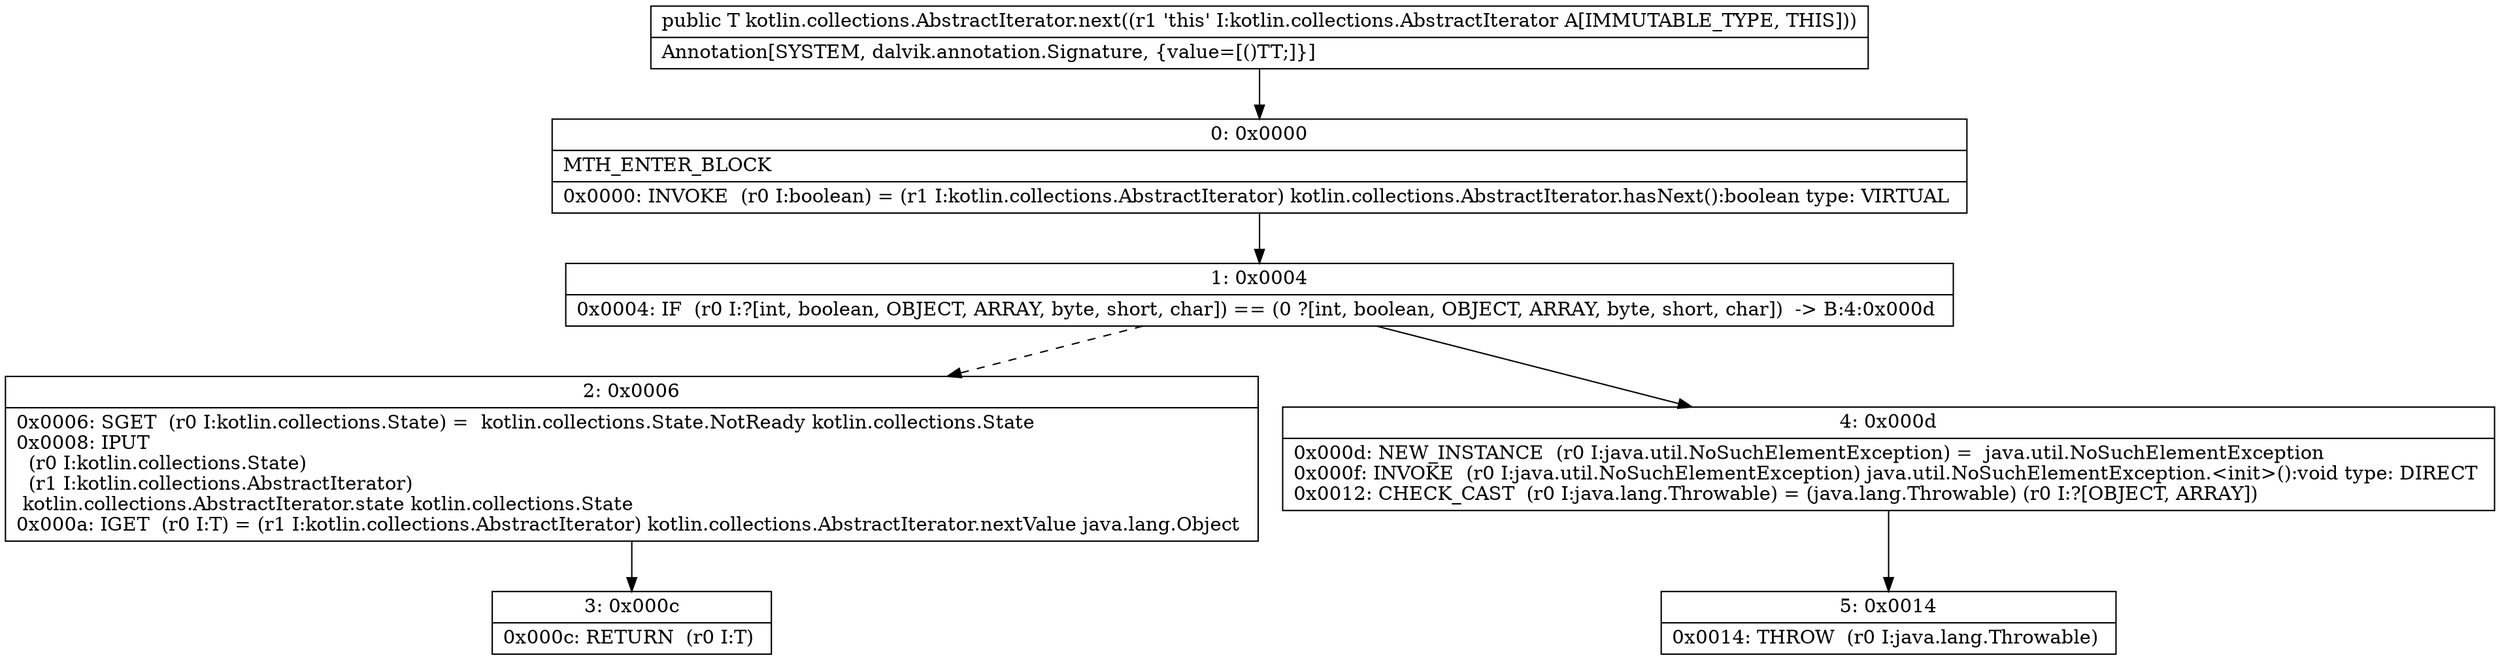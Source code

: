 digraph "CFG forkotlin.collections.AbstractIterator.next()Ljava\/lang\/Object;" {
Node_0 [shape=record,label="{0\:\ 0x0000|MTH_ENTER_BLOCK\l|0x0000: INVOKE  (r0 I:boolean) = (r1 I:kotlin.collections.AbstractIterator) kotlin.collections.AbstractIterator.hasNext():boolean type: VIRTUAL \l}"];
Node_1 [shape=record,label="{1\:\ 0x0004|0x0004: IF  (r0 I:?[int, boolean, OBJECT, ARRAY, byte, short, char]) == (0 ?[int, boolean, OBJECT, ARRAY, byte, short, char])  \-\> B:4:0x000d \l}"];
Node_2 [shape=record,label="{2\:\ 0x0006|0x0006: SGET  (r0 I:kotlin.collections.State) =  kotlin.collections.State.NotReady kotlin.collections.State \l0x0008: IPUT  \l  (r0 I:kotlin.collections.State)\l  (r1 I:kotlin.collections.AbstractIterator)\l kotlin.collections.AbstractIterator.state kotlin.collections.State \l0x000a: IGET  (r0 I:T) = (r1 I:kotlin.collections.AbstractIterator) kotlin.collections.AbstractIterator.nextValue java.lang.Object \l}"];
Node_3 [shape=record,label="{3\:\ 0x000c|0x000c: RETURN  (r0 I:T) \l}"];
Node_4 [shape=record,label="{4\:\ 0x000d|0x000d: NEW_INSTANCE  (r0 I:java.util.NoSuchElementException) =  java.util.NoSuchElementException \l0x000f: INVOKE  (r0 I:java.util.NoSuchElementException) java.util.NoSuchElementException.\<init\>():void type: DIRECT \l0x0012: CHECK_CAST  (r0 I:java.lang.Throwable) = (java.lang.Throwable) (r0 I:?[OBJECT, ARRAY]) \l}"];
Node_5 [shape=record,label="{5\:\ 0x0014|0x0014: THROW  (r0 I:java.lang.Throwable) \l}"];
MethodNode[shape=record,label="{public T kotlin.collections.AbstractIterator.next((r1 'this' I:kotlin.collections.AbstractIterator A[IMMUTABLE_TYPE, THIS]))  | Annotation[SYSTEM, dalvik.annotation.Signature, \{value=[()TT;]\}]\l}"];
MethodNode -> Node_0;
Node_0 -> Node_1;
Node_1 -> Node_2[style=dashed];
Node_1 -> Node_4;
Node_2 -> Node_3;
Node_4 -> Node_5;
}


